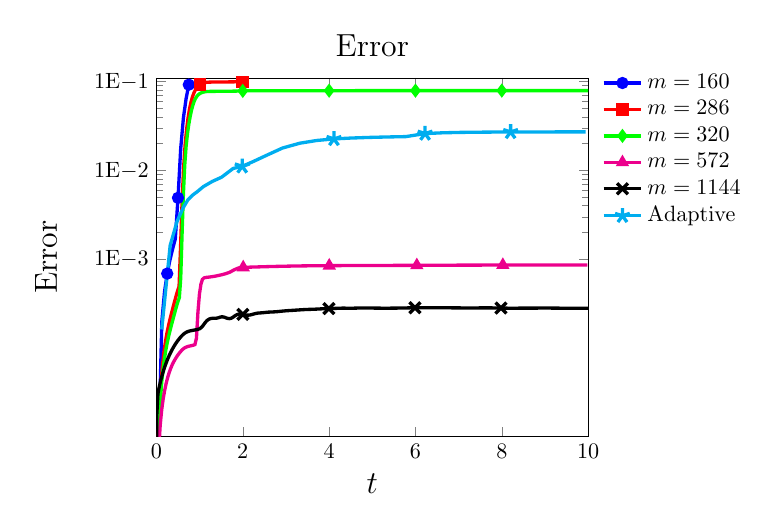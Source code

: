\begin{tikzpicture}[scale=0.8]

\begin{axis}[
  xmin = 0,
  xmax = 10,
  xtick = {0,2,4,6,8,10},
  xticklabels = {$0$,$2$,$4$,$6$,$8$,$10$},
  xlabel = $t$,
  ymode = log,
  ymin = 1E-5,
  ymax = 1.1E-1,
  ytick = {1E-3,1E-2,1E-1},
  yticklabels = {$1$E$-3$,$1$E$-2$,$1$E$-1$},
  ylabel = {Error},
  ylabel style = {yshift = 10pt},
  label style = {font=\Large},
%  legend entries = {$m=80$, $m=160$, $m=200$, $m=320$, $m=640$,
  legend entries = {$m=160$,$m=286$,$m=320$,$m=572$,$m=1144$,Adaptive},
  legend cell align=left,
%  legend style={at={(0.96,0.5)},anchor=east},
  legend style={at={(1.38,0.8)},anchor=east},
  legend style = {draw=none},
  title = {\Large{Error}}
  ]

\addlegendimage{mark=*,mark options=solid,blue,line width=1.5,solid}
\addlegendimage{mark=square*,mark options=solid,red,line width=1.5,solid}
\addlegendimage{mark=diamond*,mark options=solid,green,line width=1.5,solid}
\addlegendimage{mark=triangle*,mark options=solid,magenta,line width=1.5,solid}
\addlegendimage{mark=x,mark size=3.5,mark options=solid,black,line width=1.5,solid}
\addlegendimage{mark=star,mark size=3.5pt,mark options=solid,cyan,line width=1.5,solid}

% error for m = 160
\addplot [mark=none,blue,line width=1.5] table{
3.125e-03 4.33e-06
6.25e-03 5.784e-06
9.375e-03 6.278e-06
1.25e-02 6.453e-06
1.562e-02 6.522e-06
1.875e-02 6.557e-06
2.188e-02 6.58e-06
2.5e-02 6.601e-06
2.812e-02 6.62e-06
3.125e-02 6.64e-06
3.438e-02 6.661e-06
3.75e-02 6.66e-06
4.062e-02 7.037e-06
4.375e-02 7.673e-06
4.688e-02 8.311e-06
5.0e-02 8.952e-06
5.312e-02 9.594e-06
5.625e-02 1.024e-05
5.938e-02 1.088e-05
6.25e-02 1.153e-05
1.25e-01 1.976e-04
1.875e-01 4.276e-04
2.5e-01 6.87e-04
3.125e-01 9.739e-04
3.75e-01 1.3e-03
4.375e-01 1.693e-03
5.0e-01 4.903e-03
5.625e-01 1.761e-02
6.25e-01 3.896e-02
6.875e-01 6.433e-02
7.5e-01 9.232e-02
};

% error for m = 286
\addplot [mark=none,red,line width=1.5] table{
9.713e-04 4.143e-07
1.942e-03 5.231e-07
2.914e-03 6.411e-07
3.885e-03 9.025e-07
4.856e-03 1.166e-06
5.827e-03 1.43e-06
6.799e-03 1.694e-06
7.77e-03 1.957e-06
8.741e-03 2.22e-06
9.713e-03 2.481e-06
1.068e-02 2.742e-06
1.165e-02 3.002e-06
1.263e-02 3.26e-06
1.36e-02 3.518e-06
1.457e-02 3.774e-06
1.554e-02 4.029e-06
1.651e-02 4.283e-06
1.748e-02 4.536e-06
1.845e-02 4.787e-06
1.942e-02 5.037e-06
2.04e-02 5.285e-06
2.137e-02 5.532e-06
2.234e-02 5.778e-06
2.331e-02 6.021e-06
2.428e-02 6.264e-06
2.525e-02 6.505e-06
2.622e-02 6.744e-06
2.72e-02 6.981e-06
2.817e-02 7.217e-06
2.914e-02 7.451e-06
3.011e-02 7.684e-06
3.108e-02 7.915e-06
3.205e-02 8.143e-06
3.302e-02 8.37e-06
3.399e-02 8.596e-06
3.497e-02 8.819e-06
6.993e-02 1.722e-05
1.049e-01 3.952e-05
1.399e-01 6.404e-05
1.748e-01 9.046e-05
2.098e-01 1.185e-04
2.448e-01 1.477e-04
2.797e-01 1.781e-04
3.147e-01 2.105e-04
3.497e-01 2.46e-04
3.846e-01 2.858e-04
4.196e-01 3.312e-04
4.545e-01 3.828e-04
4.895e-01 4.389e-04
5.245e-01 4.93e-04
5.594e-01 1.389e-03
5.944e-01 4.43e-03
6.294e-01 1.078e-02
6.643e-01 1.935e-02
6.993e-01 2.911e-02
7.343e-01 3.958e-02
7.692e-01 5.006e-02
8.042e-01 5.98e-02
8.392e-01 6.838e-02
8.741e-01 7.565e-02
9.091e-01 8.159e-02
9.441e-01 8.63e-02
9.79e-01 8.995e-02
1.014e+00 9.275e-02
1.049e+00 9.485e-02
1.084e+00 9.636e-02
1.119e+00 9.74e-02
1.154e+00 9.806e-02
1.189e+00 9.845e-02
1.224e+00 9.866e-02
1.259e+00 9.877e-02
1.294e+00 9.884e-02
1.329e+00 9.888e-02
1.364e+00 9.891e-02
1.399e+00 9.895e-02
1.434e+00 9.898e-02
1.468e+00 9.902e-02
1.504e+00 9.905e-02
1.538e+00 9.909e-02
1.573e+00 9.913e-02
1.608e+00 9.917e-02
1.643e+00 9.922e-02
1.678e+00 9.926e-02
1.713e+00 9.931e-02
1.748e+00 9.935e-02
1.783e+00 9.94e-02
1.818e+00 9.945e-02
1.853e+00 9.951e-02
1.888e+00 9.958e-02
1.923e+00 9.966e-02
1.958e+00 9.976e-02
1.993e+00 9.988e-02
};

% error for m = 320
\addplot [mark=none,green,line width=1.5] table{
7.812e-04 2.602e-07
1.562e-03 3.545e-07
2.344e-03 3.978e-07
3.125e-03 5.201e-07
3.906e-03 6.425e-07
4.688e-03 7.655e-07
5.469e-03 8.891e-07
6.25e-03 1.014e-06
7.031e-03 1.139e-06
7.812e-03 1.264e-06
8.594e-03 1.391e-06
9.375e-03 1.517e-06
1.016e-02 1.645e-06
1.094e-02 1.772e-06
1.172e-02 1.901e-06
1.25e-02 2.029e-06
1.328e-02 2.158e-06
1.406e-02 2.288e-06
1.484e-02 2.418e-06
1.562e-02 2.548e-06
1.641e-02 2.679e-06
1.719e-02 2.809e-06
1.797e-02 2.941e-06
1.875e-02 3.072e-06
1.953e-02 3.204e-06
2.031e-02 3.336e-06
2.109e-02 3.468e-06
2.188e-02 3.601e-06
2.266e-02 3.733e-06
2.344e-02 3.866e-06
2.422e-02 4.0e-06
2.5e-02 4.133e-06
2.578e-02 4.267e-06
2.656e-02 4.401e-06
2.734e-02 4.535e-06
2.812e-02 4.67e-06
2.891e-02 4.804e-06
2.969e-02 4.939e-06
3.047e-02 5.074e-06
3.125e-02 5.209e-06
6.25e-02 1.232e-05
9.375e-02 2.666e-05
1.25e-01 4.223e-05
1.562e-01 5.887e-05
1.875e-01 7.652e-05
2.188e-01 9.496e-05
2.5e-01 1.14e-04
2.812e-01 1.338e-04
3.125e-01 1.548e-04
3.438e-01 1.775e-04
3.75e-01 2.027e-04
4.062e-01 2.309e-04
4.375e-01 2.629e-04
4.688e-01 2.981e-04
5.0e-01 3.346e-04
5.312e-01 3.682e-04
5.625e-01 6.052e-04
5.938e-01 1.901e-03
6.25e-01 5.437e-03
6.562e-01 1.151e-02
6.875e-01 1.861e-02
7.188e-01 2.582e-02
7.5e-01 3.308e-02
7.812e-01 4.034e-02
8.125e-01 4.752e-02
8.438e-01 5.425e-02
8.75e-01 6.009e-02
9.062e-01 6.48e-02
9.375e-01 6.838e-02
9.688e-01 7.105e-02
1.0e+00 7.302e-02
1.031e+00 7.449e-02
1.062e+00 7.556e-02
1.094e+00 7.634e-02
1.125e+00 7.687e-02
1.156e+00 7.722e-02
1.188e+00 7.743e-02
1.219e+00 7.755e-02
1.25e+00 7.761e-02
1.281e+00 7.765e-02
1.312e+00 7.767e-02
1.344e+00 7.769e-02
1.375e+00 7.772e-02
1.406e+00 7.774e-02
1.438e+00 7.776e-02
1.469e+00 7.779e-02
1.5e+00 7.781e-02
1.531e+00 7.784e-02
1.562e+00 7.787e-02
1.594e+00 7.79e-02
1.625e+00 7.793e-02
1.656e+00 7.796e-02
1.688e+00 7.799e-02
1.719e+00 7.803e-02
1.75e+00 7.806e-02
1.781e+00 7.81e-02
1.812e+00 7.814e-02
1.844e+00 7.82e-02
1.875e+00 7.826e-02
1.906e+00 7.834e-02
1.938e+00 7.843e-02
1.969e+00 7.851e-02
2.0e+00 7.859e-02
2.031e+00 7.867e-02
2.062e+00 7.873e-02
2.094e+00 7.878e-02
2.125e+00 7.881e-02
2.156e+00 7.883e-02
2.188e+00 7.885e-02
2.219e+00 7.886e-02
2.25e+00 7.887e-02
2.281e+00 7.888e-02
2.312e+00 7.888e-02
2.344e+00 7.889e-02
2.375e+00 7.89e-02
2.406e+00 7.89e-02
2.438e+00 7.891e-02
2.469e+00 7.892e-02
2.5e+00 7.892e-02
2.531e+00 7.893e-02
2.562e+00 7.893e-02
2.594e+00 7.894e-02
2.625e+00 7.894e-02
2.656e+00 7.895e-02
2.688e+00 7.896e-02
2.719e+00 7.896e-02
2.75e+00 7.897e-02
2.781e+00 7.897e-02
2.812e+00 7.898e-02
2.844e+00 7.898e-02
2.875e+00 7.899e-02
2.906e+00 7.899e-02
2.938e+00 7.899e-02
2.969e+00 7.9e-02
3.0e+00 7.9e-02
3.031e+00 7.901e-02
3.062e+00 7.901e-02
3.094e+00 7.901e-02
3.125e+00 7.902e-02
3.156e+00 7.902e-02
3.188e+00 7.902e-02
3.219e+00 7.903e-02
3.25e+00 7.903e-02
3.281e+00 7.903e-02
3.312e+00 7.904e-02
3.344e+00 7.904e-02
3.375e+00 7.904e-02
3.406e+00 7.904e-02
3.438e+00 7.905e-02
3.469e+00 7.905e-02
3.5e+00 7.905e-02
3.531e+00 7.905e-02
3.562e+00 7.906e-02
3.594e+00 7.906e-02
3.625e+00 7.906e-02
3.656e+00 7.906e-02
3.688e+00 7.906e-02
3.719e+00 7.907e-02
3.75e+00 7.907e-02
3.781e+00 7.907e-02
3.812e+00 7.907e-02
3.844e+00 7.907e-02
3.875e+00 7.907e-02
3.906e+00 7.907e-02
3.938e+00 7.908e-02
3.969e+00 7.908e-02
4.0e+00 7.908e-02
4.031e+00 7.908e-02
4.062e+00 7.908e-02
4.094e+00 7.908e-02
4.125e+00 7.909e-02
4.156e+00 7.909e-02
4.188e+00 7.909e-02
4.219e+00 7.909e-02
4.25e+00 7.909e-02
4.281e+00 7.909e-02
4.312e+00 7.909e-02
4.344e+00 7.91e-02
4.375e+00 7.91e-02
4.406e+00 7.91e-02
4.438e+00 7.91e-02
4.469e+00 7.91e-02
4.5e+00 7.91e-02
4.531e+00 7.91e-02
4.562e+00 7.91e-02
4.594e+00 7.91e-02
4.625e+00 7.911e-02
4.656e+00 7.911e-02
4.688e+00 7.911e-02
4.719e+00 7.911e-02
4.75e+00 7.911e-02
4.781e+00 7.911e-02
4.812e+00 7.911e-02
4.844e+00 7.912e-02
4.875e+00 7.912e-02
4.906e+00 7.912e-02
4.938e+00 7.912e-02
4.969e+00 7.912e-02
5.0e+00 7.912e-02
5.031e+00 7.912e-02
5.062e+00 7.912e-02
5.094e+00 7.912e-02
5.125e+00 7.912e-02
5.156e+00 7.912e-02
5.188e+00 7.913e-02
5.219e+00 7.913e-02
5.25e+00 7.913e-02
5.281e+00 7.913e-02
5.312e+00 7.913e-02
5.344e+00 7.913e-02
5.375e+00 7.913e-02
5.406e+00 7.913e-02
5.438e+00 7.913e-02
5.469e+00 7.913e-02
5.5e+00 7.913e-02
5.531e+00 7.913e-02
5.562e+00 7.913e-02
5.594e+00 7.913e-02
5.625e+00 7.914e-02
5.656e+00 7.914e-02
5.688e+00 7.914e-02
5.719e+00 7.914e-02
5.75e+00 7.914e-02
5.781e+00 7.914e-02
5.812e+00 7.914e-02
5.844e+00 7.914e-02
5.875e+00 7.914e-02
5.906e+00 7.914e-02
5.938e+00 7.915e-02
5.969e+00 7.915e-02
6.0e+00 7.915e-02
6.031e+00 7.915e-02
6.062e+00 7.915e-02
6.094e+00 7.915e-02
6.125e+00 7.915e-02
6.156e+00 7.915e-02
6.188e+00 7.915e-02
6.219e+00 7.915e-02
6.25e+00 7.915e-02
6.281e+00 7.916e-02
6.312e+00 7.916e-02
6.344e+00 7.916e-02
6.375e+00 7.916e-02
6.406e+00 7.916e-02
6.438e+00 7.916e-02
6.469e+00 7.916e-02
6.5e+00 7.916e-02
6.531e+00 7.917e-02
6.562e+00 7.917e-02
6.594e+00 7.917e-02
6.625e+00 7.917e-02
6.656e+00 7.917e-02
6.688e+00 7.917e-02
6.719e+00 7.917e-02
6.75e+00 7.917e-02
6.781e+00 7.917e-02
6.812e+00 7.918e-02
6.844e+00 7.918e-02
6.875e+00 7.918e-02
6.906e+00 7.918e-02
6.938e+00 7.918e-02
6.969e+00 7.918e-02
7.0e+00 7.918e-02
7.031e+00 7.918e-02
7.062e+00 7.918e-02
7.094e+00 7.919e-02
7.125e+00 7.919e-02
7.156e+00 7.919e-02
7.188e+00 7.919e-02
7.219e+00 7.919e-02
7.25e+00 7.919e-02
7.281e+00 7.919e-02
7.312e+00 7.919e-02
7.344e+00 7.92e-02
7.375e+00 7.92e-02
7.406e+00 7.92e-02
7.438e+00 7.92e-02
7.469e+00 7.92e-02
7.5e+00 7.92e-02
7.531e+00 7.92e-02
7.562e+00 7.92e-02
7.594e+00 7.92e-02
7.625e+00 7.92e-02
7.656e+00 7.92e-02
7.688e+00 7.92e-02
7.719e+00 7.921e-02
7.75e+00 7.921e-02
7.781e+00 7.921e-02
7.812e+00 7.921e-02
7.844e+00 7.921e-02
7.875e+00 7.921e-02
7.906e+00 7.921e-02
7.938e+00 7.921e-02
7.969e+00 7.921e-02
8.0e+00 7.921e-02
8.031e+00 7.921e-02
8.062e+00 7.921e-02
8.094e+00 7.921e-02
8.125e+00 7.921e-02
8.156e+00 7.921e-02
8.188e+00 7.921e-02
8.219e+00 7.922e-02
8.25e+00 7.922e-02
8.281e+00 7.922e-02
8.312e+00 7.922e-02
8.344e+00 7.922e-02
8.375e+00 7.922e-02
8.406e+00 7.922e-02
8.438e+00 7.922e-02
8.469e+00 7.922e-02
8.5e+00 7.922e-02
8.531e+00 7.922e-02
8.562e+00 7.922e-02
8.594e+00 7.922e-02
8.625e+00 7.922e-02
8.656e+00 7.922e-02
8.688e+00 7.922e-02
8.719e+00 7.922e-02
8.75e+00 7.922e-02
8.781e+00 7.922e-02
8.812e+00 7.922e-02
8.844e+00 7.922e-02
8.875e+00 7.923e-02
8.906e+00 7.923e-02
8.938e+00 7.923e-02
8.969e+00 7.923e-02
9.0e+00 7.923e-02
9.031e+00 7.923e-02
9.062e+00 7.923e-02
9.094e+00 7.923e-02
9.125e+00 7.923e-02
9.156e+00 7.923e-02
9.188e+00 7.923e-02
9.219e+00 7.923e-02
9.25e+00 7.923e-02
9.281e+00 7.923e-02
9.312e+00 7.923e-02
9.344e+00 7.923e-02
9.375e+00 7.923e-02
9.406e+00 7.923e-02
9.438e+00 7.923e-02
9.469e+00 7.923e-02
9.5e+00 7.923e-02
9.531e+00 7.923e-02
9.562e+00 7.923e-02
9.594e+00 7.923e-02
9.625e+00 7.923e-02
9.656e+00 7.924e-02
9.688e+00 7.924e-02
9.719e+00 7.924e-02
9.75e+00 7.924e-02
9.781e+00 7.924e-02
9.812e+00 7.924e-02
9.844e+00 7.924e-02
9.875e+00 7.924e-02
9.906e+00 7.924e-02
9.938e+00 7.924e-02
9.969e+00 7.924e-02
1.0e+01 7.924e-02
};

% error for m = 572
\addplot [mark=none,magenta,line width=1.5] table{
4.856e-04 1.554e-07
9.713e-04 2.259e-07
1.457e-03 2.853e-07
1.942e-03 3.418e-07
2.428e-03 3.964e-07
2.914e-03 4.492e-07
3.399e-03 5.0e-07
3.885e-03 5.49e-07
4.371e-03 5.96e-07
4.856e-03 6.411e-07
5.342e-03 6.842e-07
5.827e-03 7.253e-07
6.313e-03 7.643e-07
6.799e-03 8.013e-07
7.284e-03 8.363e-07
7.77e-03 8.691e-07
8.256e-03 8.997e-07
8.741e-03 9.283e-07
9.227e-03 9.546e-07
9.713e-03 9.787e-07
1.02e-02 1.001e-06
1.068e-02 1.02e-06
1.117e-02 1.053e-06
1.165e-02 1.131e-06
1.214e-02 1.21e-06
1.263e-02 1.292e-06
1.311e-02 1.377e-06
1.36e-02 1.464e-06
1.408e-02 1.553e-06
1.457e-02 1.645e-06
1.505e-02 1.739e-06
1.554e-02 1.836e-06
1.603e-02 1.935e-06
1.651e-02 2.036e-06
1.7e-02 2.14e-06
1.748e-02 2.247e-06
5.245e-02 6.857e-06
8.741e-02 1.343e-05
1.224e-01 2.01e-05
1.573e-01 2.68e-05
1.923e-01 3.349e-05
2.273e-01 4.014e-05
2.622e-01 4.668e-05
2.972e-01 5.298e-05
3.322e-01 5.902e-05
3.671e-01 6.476e-05
4.021e-01 6.997e-05
4.371e-01 7.497e-05
4.72e-01 7.979e-05
5.07e-01 8.439e-05
5.42e-01 8.873e-05
5.769e-01 9.278e-05
6.119e-01 9.648e-05
6.468e-01 9.953e-05
6.818e-01 1.016e-04
7.168e-01 1.032e-04
7.518e-01 1.044e-04
7.867e-01 1.053e-04
8.217e-01 1.062e-04
8.566e-01 1.073e-04
8.916e-01 1.089e-04
9.266e-01 1.281e-04
9.615e-01 2.521e-04
9.965e-01 4.041e-04
1.032e+00 5.264e-04
1.066e+00 5.909e-04
1.101e+00 6.14e-04
1.136e+00 6.208e-04
1.171e+00 6.238e-04
1.206e+00 6.264e-04
1.241e+00 6.294e-04
1.276e+00 6.328e-04
1.311e+00 6.366e-04
1.346e+00 6.408e-04
1.381e+00 6.455e-04
1.416e+00 6.506e-04
1.451e+00 6.562e-04
1.486e+00 6.621e-04
1.521e+00 6.684e-04
1.556e+00 6.752e-04
1.591e+00 6.826e-04
1.626e+00 6.908e-04
1.661e+00 7.002e-04
1.696e+00 7.116e-04
1.731e+00 7.258e-04
1.766e+00 7.42e-04
1.801e+00 7.572e-04
1.836e+00 7.709e-04
1.871e+00 7.85e-04
1.906e+00 7.955e-04
1.941e+00 8.014e-04
1.976e+00 8.046e-04
2.01e+00 8.065e-04
2.046e+00 8.08e-04
2.08e+00 8.092e-04
2.115e+00 8.103e-04
2.15e+00 8.114e-04
2.185e+00 8.124e-04
2.22e+00 8.133e-04
2.255e+00 8.143e-04
2.29e+00 8.153e-04
2.325e+00 8.162e-04
2.36e+00 8.172e-04
2.395e+00 8.182e-04
2.43e+00 8.191e-04
2.465e+00 8.2e-04
2.5e+00 8.21e-04
2.535e+00 8.219e-04
2.57e+00 8.228e-04
2.605e+00 8.237e-04
2.64e+00 8.246e-04
2.675e+00 8.255e-04
2.71e+00 8.263e-04
2.745e+00 8.271e-04
2.78e+00 8.279e-04
2.815e+00 8.287e-04
2.85e+00 8.295e-04
2.885e+00 8.302e-04
2.92e+00 8.309e-04
2.954e+00 8.316e-04
2.99e+00 8.323e-04
3.025e+00 8.329e-04
3.059e+00 8.336e-04
3.094e+00 8.342e-04
3.129e+00 8.348e-04
3.164e+00 8.354e-04
3.199e+00 8.36e-04
3.234e+00 8.365e-04
3.269e+00 8.371e-04
3.304e+00 8.376e-04
3.339e+00 8.38e-04
3.374e+00 8.385e-04
3.409e+00 8.389e-04
3.444e+00 8.394e-04
3.479e+00 8.398e-04
3.514e+00 8.402e-04
3.549e+00 8.405e-04
3.584e+00 8.409e-04
3.619e+00 8.412e-04
3.654e+00 8.416e-04
3.689e+00 8.419e-04
3.724e+00 8.422e-04
3.759e+00 8.425e-04
3.794e+00 8.427e-04
3.829e+00 8.429e-04
3.864e+00 8.431e-04
3.899e+00 8.434e-04
3.934e+00 8.436e-04
3.969e+00 8.438e-04
4.003e+00 8.44e-04
4.038e+00 8.442e-04
4.073e+00 8.444e-04
4.108e+00 8.446e-04
4.143e+00 8.447e-04
4.178e+00 8.449e-04
4.213e+00 8.451e-04
4.248e+00 8.453e-04
4.283e+00 8.454e-04
4.318e+00 8.456e-04
4.353e+00 8.458e-04
4.388e+00 8.459e-04
4.423e+00 8.461e-04
4.458e+00 8.463e-04
4.493e+00 8.464e-04
4.528e+00 8.466e-04
4.563e+00 8.467e-04
4.598e+00 8.469e-04
4.633e+00 8.47e-04
4.668e+00 8.471e-04
4.703e+00 8.473e-04
4.738e+00 8.474e-04
4.773e+00 8.475e-04
4.808e+00 8.476e-04
4.843e+00 8.478e-04
4.878e+00 8.479e-04
4.913e+00 8.48e-04
4.948e+00 8.482e-04
4.982e+00 8.483e-04
5.018e+00 8.484e-04
5.052e+00 8.485e-04
5.087e+00 8.486e-04
5.122e+00 8.487e-04
5.157e+00 8.488e-04
5.192e+00 8.489e-04
5.227e+00 8.49e-04
5.262e+00 8.49e-04
5.297e+00 8.491e-04
5.332e+00 8.491e-04
5.367e+00 8.492e-04
5.402e+00 8.492e-04
5.437e+00 8.492e-04
5.472e+00 8.493e-04
5.507e+00 8.494e-04
5.542e+00 8.495e-04
5.577e+00 8.495e-04
5.612e+00 8.496e-04
5.647e+00 8.497e-04
5.682e+00 8.498e-04
5.717e+00 8.5e-04
5.752e+00 8.501e-04
5.787e+00 8.502e-04
5.822e+00 8.503e-04
5.857e+00 8.505e-04
5.892e+00 8.506e-04
5.927e+00 8.507e-04
5.962e+00 8.508e-04
5.997e+00 8.51e-04
6.032e+00 8.511e-04
6.066e+00 8.512e-04
6.101e+00 8.514e-04
6.136e+00 8.515e-04
6.171e+00 8.516e-04
6.206e+00 8.518e-04
6.241e+00 8.519e-04
6.276e+00 8.52e-04
6.311e+00 8.521e-04
6.346e+00 8.522e-04
6.381e+00 8.524e-04
6.416e+00 8.525e-04
6.451e+00 8.526e-04
6.486e+00 8.528e-04
6.521e+00 8.529e-04
6.556e+00 8.531e-04
6.591e+00 8.532e-04
6.626e+00 8.534e-04
6.661e+00 8.536e-04
6.696e+00 8.537e-04
6.731e+00 8.539e-04
6.766e+00 8.541e-04
6.801e+00 8.542e-04
6.836e+00 8.544e-04
6.871e+00 8.545e-04
6.906e+00 8.547e-04
6.941e+00 8.548e-04
6.976e+00 8.549e-04
7.011e+00 8.55e-04
7.045e+00 8.551e-04
7.08e+00 8.552e-04
7.115e+00 8.553e-04
7.15e+00 8.554e-04
7.185e+00 8.555e-04
7.22e+00 8.556e-04
7.255e+00 8.557e-04
7.29e+00 8.559e-04
7.325e+00 8.559e-04
7.36e+00 8.56e-04
7.395e+00 8.561e-04
7.43e+00 8.561e-04
7.465e+00 8.562e-04
7.5e+00 8.563e-04
7.535e+00 8.564e-04
7.57e+00 8.565e-04
7.605e+00 8.565e-04
7.64e+00 8.566e-04
7.675e+00 8.567e-04
7.71e+00 8.568e-04
7.745e+00 8.569e-04
7.78e+00 8.57e-04
7.815e+00 8.57e-04
7.85e+00 8.571e-04
7.885e+00 8.572e-04
7.92e+00 8.573e-04
7.955e+00 8.575e-04
7.989e+00 8.576e-04
8.024e+00 8.577e-04
8.059e+00 8.578e-04
8.094e+00 8.579e-04
8.129e+00 8.58e-04
8.164e+00 8.58e-04
8.199e+00 8.581e-04
8.234e+00 8.581e-04
8.269e+00 8.582e-04
8.304e+00 8.582e-04
8.339e+00 8.582e-04
8.374e+00 8.582e-04
8.409e+00 8.583e-04
8.444e+00 8.583e-04
8.479e+00 8.583e-04
8.514e+00 8.583e-04
8.549e+00 8.583e-04
8.584e+00 8.584e-04
8.619e+00 8.584e-04
8.654e+00 8.584e-04
8.689e+00 8.584e-04
8.724e+00 8.584e-04
8.759e+00 8.585e-04
8.794e+00 8.585e-04
8.829e+00 8.585e-04
8.864e+00 8.585e-04
8.899e+00 8.585e-04
8.934e+00 8.585e-04
8.969e+00 8.585e-04
9.004e+00 8.585e-04
9.039e+00 8.585e-04
9.073e+00 8.585e-04
9.108e+00 8.586e-04
9.143e+00 8.587e-04
9.178e+00 8.587e-04
9.213e+00 8.588e-04
9.248e+00 8.588e-04
9.283e+00 8.589e-04
9.318e+00 8.589e-04
9.353e+00 8.59e-04
9.388e+00 8.591e-04
9.423e+00 8.591e-04
9.458e+00 8.592e-04
9.493e+00 8.593e-04
9.528e+00 8.594e-04
9.563e+00 8.595e-04
9.598e+00 8.596e-04
9.633e+00 8.596e-04
9.668e+00 8.597e-04
9.703e+00 8.598e-04
9.738e+00 8.599e-04
9.773e+00 8.599e-04
9.808e+00 8.6e-04
9.843e+00 8.601e-04
9.878e+00 8.601e-04
9.913e+00 8.602e-04
9.948e+00 8.603e-04
9.982e+00 8.604e-04
};

% error for m = 1144
\addplot [mark=none,black,line width=1.5] table{
1.821e-04 3.169e-07
3.642e-04 7.062e-07
5.463e-04 1.097e-06
7.284e-04 1.488e-06
9.105e-04 1.877e-06
1.093e-03 2.266e-06
1.275e-03 2.653e-06
1.457e-03 3.04e-06
1.639e-03 3.426e-06
1.821e-03 3.811e-06
2.003e-03 4.195e-06
2.185e-03 4.578e-06
2.367e-03 4.96e-06
2.55e-03 5.341e-06
2.732e-03 5.722e-06
2.914e-03 6.101e-06
3.096e-03 6.48e-06
3.278e-03 6.857e-06
3.46e-03 7.234e-06
3.642e-03 7.61e-06
3.824e-03 7.984e-06
4.006e-03 8.358e-06
4.189e-03 8.731e-06
4.371e-03 9.103e-06
4.553e-03 9.474e-06
4.735e-03 9.844e-06
4.917e-03 1.021e-05
5.099e-03 1.058e-05
5.281e-03 1.095e-05
5.463e-03 1.131e-05
5.645e-03 1.168e-05
5.827e-03 1.204e-05
6.01e-03 1.241e-05
6.192e-03 1.277e-05
6.374e-03 1.313e-05
6.556e-03 1.349e-05
6.738e-03 1.385e-05
6.92e-03 1.421e-05
7.102e-03 1.456e-05
7.284e-03 1.492e-05
7.466e-03 1.528e-05
7.649e-03 1.563e-05
7.831e-03 1.598e-05
8.013e-03 1.633e-05
8.195e-03 1.669e-05
8.377e-03 1.704e-05
8.559e-03 1.738e-05
8.741e-03 1.773e-05
3.497e-02 3.038e-05
6.119e-02 3.558e-05
8.741e-02 4.05e-05
1.136e-01 4.541e-05
1.399e-01 5.047e-05
1.661e-01 5.57e-05
1.923e-01 6.098e-05
2.185e-01 6.629e-05
2.448e-01 7.163e-05
2.71e-01 7.696e-05
2.972e-01 8.225e-05
3.234e-01 8.75e-05
3.497e-01 9.273e-05
3.759e-01 9.793e-05
4.021e-01 1.031e-04
4.283e-01 1.081e-04
4.545e-01 1.131e-04
4.808e-01 1.181e-04
5.07e-01 1.229e-04
5.332e-01 1.275e-04
5.594e-01 1.321e-04
5.857e-01 1.364e-04
6.119e-01 1.405e-04
6.381e-01 1.441e-04
6.643e-01 1.471e-04
6.906e-01 1.497e-04
7.168e-01 1.518e-04
7.43e-01 1.536e-04
7.692e-01 1.549e-04
7.955e-01 1.56e-04
8.217e-01 1.569e-04
8.479e-01 1.577e-04
8.741e-01 1.585e-04
9.004e-01 1.596e-04
9.266e-01 1.605e-04
9.528e-01 1.617e-04
9.79e-01 1.627e-04
1.005e+00 1.647e-04
1.032e+00 1.683e-04
1.058e+00 1.733e-04
1.084e+00 1.796e-04
1.11e+00 1.87e-04
1.136e+00 1.946e-04
1.163e+00 2.012e-04
1.189e+00 2.062e-04
1.215e+00 2.101e-04
1.241e+00 2.128e-04
1.268e+00 2.144e-04
1.294e+00 2.152e-04
1.32e+00 2.154e-04
1.346e+00 2.154e-04
1.372e+00 2.155e-04
1.399e+00 2.163e-04
1.425e+00 2.178e-04
1.451e+00 2.199e-04
1.477e+00 2.22e-04
1.504e+00 2.233e-04
1.53e+00 2.236e-04
1.556e+00 2.226e-04
1.582e+00 2.206e-04
1.608e+00 2.182e-04
1.635e+00 2.159e-04
1.661e+00 2.142e-04
1.687e+00 2.135e-04
1.713e+00 2.143e-04
1.74e+00 2.166e-04
1.766e+00 2.202e-04
1.792e+00 2.247e-04
1.818e+00 2.295e-04
1.844e+00 2.339e-04
1.871e+00 2.373e-04
1.897e+00 2.394e-04
1.923e+00 2.404e-04
1.949e+00 2.404e-04
1.976e+00 2.397e-04
2.002e+00 2.384e-04
2.028e+00 2.369e-04
2.054e+00 2.354e-04
2.08e+00 2.343e-04
2.107e+00 2.336e-04
2.133e+00 2.337e-04
2.159e+00 2.344e-04
2.185e+00 2.357e-04
2.212e+00 2.374e-04
2.238e+00 2.394e-04
2.264e+00 2.415e-04
2.29e+00 2.434e-04
2.316e+00 2.45e-04
2.343e+00 2.461e-04
2.369e+00 2.469e-04
2.395e+00 2.474e-04
2.421e+00 2.479e-04
2.448e+00 2.484e-04
2.474e+00 2.491e-04
2.5e+00 2.499e-04
2.526e+00 2.508e-04
2.552e+00 2.516e-04
2.579e+00 2.523e-04
2.605e+00 2.528e-04
2.631e+00 2.531e-04
2.657e+00 2.534e-04
2.684e+00 2.538e-04
2.71e+00 2.542e-04
2.736e+00 2.546e-04
2.762e+00 2.551e-04
2.788e+00 2.557e-04
2.815e+00 2.564e-04
2.841e+00 2.572e-04
2.867e+00 2.58e-04
2.893e+00 2.588e-04
2.92e+00 2.596e-04
2.946e+00 2.603e-04
2.972e+00 2.609e-04
2.998e+00 2.616e-04
3.025e+00 2.622e-04
3.051e+00 2.627e-04
3.077e+00 2.632e-04
3.103e+00 2.637e-04
3.129e+00 2.642e-04
3.156e+00 2.647e-04
3.182e+00 2.652e-04
3.208e+00 2.657e-04
3.234e+00 2.662e-04
3.26e+00 2.667e-04
3.287e+00 2.673e-04
3.313e+00 2.678e-04
3.339e+00 2.683e-04
3.365e+00 2.689e-04
3.392e+00 2.693e-04
3.418e+00 2.698e-04
3.444e+00 2.702e-04
3.47e+00 2.705e-04
3.497e+00 2.709e-04
3.523e+00 2.712e-04
3.549e+00 2.715e-04
3.575e+00 2.717e-04
3.601e+00 2.72e-04
3.628e+00 2.723e-04
3.654e+00 2.726e-04
3.68e+00 2.729e-04
3.706e+00 2.733e-04
3.732e+00 2.737e-04
3.759e+00 2.741e-04
3.785e+00 2.746e-04
3.811e+00 2.75e-04
3.837e+00 2.754e-04
3.864e+00 2.759e-04
3.89e+00 2.763e-04
3.916e+00 2.765e-04
3.942e+00 2.767e-04
3.969e+00 2.769e-04
3.995e+00 2.771e-04
4.021e+00 2.773e-04
4.047e+00 2.776e-04
4.073e+00 2.778e-04
4.1e+00 2.78e-04
4.126e+00 2.783e-04
4.152e+00 2.786e-04
4.178e+00 2.789e-04
4.205e+00 2.792e-04
4.231e+00 2.795e-04
4.257e+00 2.798e-04
4.283e+00 2.801e-04
4.309e+00 2.802e-04
4.336e+00 2.802e-04
4.362e+00 2.802e-04
4.388e+00 2.801e-04
4.414e+00 2.801e-04
4.441e+00 2.8e-04
4.467e+00 2.799e-04
4.493e+00 2.798e-04
4.519e+00 2.798e-04
4.545e+00 2.799e-04
4.572e+00 2.801e-04
4.598e+00 2.803e-04
4.624e+00 2.805e-04
4.65e+00 2.807e-04
4.677e+00 2.808e-04
4.703e+00 2.81e-04
4.729e+00 2.812e-04
4.755e+00 2.813e-04
4.782e+00 2.814e-04
4.808e+00 2.815e-04
4.834e+00 2.816e-04
4.86e+00 2.815e-04
4.886e+00 2.814e-04
4.913e+00 2.812e-04
4.939e+00 2.811e-04
4.965e+00 2.81e-04
4.991e+00 2.809e-04
5.018e+00 2.808e-04
5.044e+00 2.806e-04
5.07e+00 2.805e-04
5.096e+00 2.804e-04
5.122e+00 2.803e-04
5.149e+00 2.803e-04
5.175e+00 2.802e-04
5.201e+00 2.801e-04
5.227e+00 2.8e-04
5.253e+00 2.799e-04
5.28e+00 2.798e-04
5.306e+00 2.799e-04
5.332e+00 2.798e-04
5.358e+00 2.799e-04
5.385e+00 2.8e-04
5.411e+00 2.801e-04
5.437e+00 2.802e-04
5.463e+00 2.803e-04
5.489e+00 2.803e-04
5.516e+00 2.804e-04
5.542e+00 2.805e-04
5.568e+00 2.806e-04
5.594e+00 2.807e-04
5.621e+00 2.808e-04
5.647e+00 2.808e-04
5.673e+00 2.809e-04
5.699e+00 2.81e-04
5.726e+00 2.812e-04
5.752e+00 2.814e-04
5.778e+00 2.817e-04
5.804e+00 2.819e-04
5.83e+00 2.821e-04
5.857e+00 2.824e-04
5.883e+00 2.825e-04
5.909e+00 2.827e-04
5.935e+00 2.829e-04
5.962e+00 2.83e-04
5.988e+00 2.831e-04
6.014e+00 2.832e-04
6.04e+00 2.83e-04
6.066e+00 2.831e-04
6.093e+00 2.832e-04
6.119e+00 2.833e-04
6.145e+00 2.834e-04
6.171e+00 2.836e-04
6.198e+00 2.837e-04
6.224e+00 2.837e-04
6.25e+00 2.837e-04
6.276e+00 2.837e-04
6.302e+00 2.836e-04
6.329e+00 2.836e-04
6.355e+00 2.836e-04
6.381e+00 2.835e-04
6.407e+00 2.834e-04
6.434e+00 2.834e-04
6.46e+00 2.833e-04
6.486e+00 2.833e-04
6.512e+00 2.832e-04
6.538e+00 2.832e-04
6.565e+00 2.831e-04
6.591e+00 2.831e-04
6.617e+00 2.83e-04
6.643e+00 2.83e-04
6.67e+00 2.829e-04
6.696e+00 2.828e-04
6.722e+00 2.828e-04
6.748e+00 2.827e-04
6.774e+00 2.826e-04
6.801e+00 2.826e-04
6.827e+00 2.825e-04
6.853e+00 2.824e-04
6.879e+00 2.824e-04
6.906e+00 2.823e-04
6.932e+00 2.822e-04
6.958e+00 2.821e-04
6.984e+00 2.821e-04
7.011e+00 2.82e-04
7.037e+00 2.82e-04
7.063e+00 2.819e-04
7.089e+00 2.819e-04
7.115e+00 2.819e-04
7.142e+00 2.818e-04
7.168e+00 2.818e-04
7.194e+00 2.818e-04
7.22e+00 2.818e-04
7.247e+00 2.818e-04
7.273e+00 2.819e-04
7.299e+00 2.819e-04
7.325e+00 2.819e-04
7.351e+00 2.819e-04
7.378e+00 2.819e-04
7.404e+00 2.819e-04
7.43e+00 2.819e-04
7.456e+00 2.819e-04
7.482e+00 2.82e-04
7.509e+00 2.82e-04
7.535e+00 2.821e-04
7.561e+00 2.821e-04
7.587e+00 2.821e-04
7.614e+00 2.821e-04
7.64e+00 2.821e-04
7.666e+00 2.821e-04
7.692e+00 2.82e-04
7.718e+00 2.82e-04
7.745e+00 2.82e-04
7.771e+00 2.82e-04
7.797e+00 2.819e-04
7.823e+00 2.819e-04
7.85e+00 2.819e-04
7.876e+00 2.818e-04
7.902e+00 2.816e-04
7.928e+00 2.814e-04
7.955e+00 2.812e-04
7.981e+00 2.81e-04
8.007e+00 2.808e-04
8.033e+00 2.807e-04
8.059e+00 2.805e-04
8.086e+00 2.803e-04
8.112e+00 2.802e-04
8.138e+00 2.801e-04
8.164e+00 2.801e-04
8.191e+00 2.801e-04
8.217e+00 2.801e-04
8.243e+00 2.801e-04
8.269e+00 2.801e-04
8.296e+00 2.801e-04
8.322e+00 2.801e-04
8.348e+00 2.801e-04
8.374e+00 2.801e-04
8.4e+00 2.802e-04
8.427e+00 2.802e-04
8.453e+00 2.803e-04
8.479e+00 2.803e-04
8.505e+00 2.804e-04
8.531e+00 2.804e-04
8.558e+00 2.804e-04
8.584e+00 2.805e-04
8.61e+00 2.805e-04
8.636e+00 2.805e-04
8.663e+00 2.805e-04
8.689e+00 2.805e-04
8.715e+00 2.805e-04
8.741e+00 2.805e-04
8.768e+00 2.806e-04
8.794e+00 2.806e-04
8.82e+00 2.806e-04
8.846e+00 2.807e-04
8.872e+00 2.807e-04
8.899e+00 2.807e-04
8.925e+00 2.808e-04
8.951e+00 2.808e-04
8.977e+00 2.809e-04
9.004e+00 2.81e-04
9.03e+00 2.81e-04
9.056e+00 2.809e-04
9.082e+00 2.808e-04
9.108e+00 2.808e-04
9.135e+00 2.807e-04
9.161e+00 2.805e-04
9.187e+00 2.805e-04
9.213e+00 2.804e-04
9.239e+00 2.804e-04
9.266e+00 2.803e-04
9.292e+00 2.803e-04
9.318e+00 2.802e-04
9.344e+00 2.801e-04
9.371e+00 2.801e-04
9.397e+00 2.8e-04
9.423e+00 2.8e-04
9.449e+00 2.799e-04
9.476e+00 2.797e-04
9.502e+00 2.796e-04
9.528e+00 2.795e-04
9.554e+00 2.794e-04
9.58e+00 2.794e-04
9.607e+00 2.794e-04
9.633e+00 2.793e-04
9.659e+00 2.793e-04
9.685e+00 2.793e-04
9.711e+00 2.792e-04
9.738e+00 2.792e-04
9.764e+00 2.793e-04
9.79e+00 2.795e-04
9.816e+00 2.796e-04
9.843e+00 2.796e-04
9.869e+00 2.796e-04
9.895e+00 2.796e-04
9.921e+00 2.795e-04
9.948e+00 2.795e-04
9.974e+00 2.795e-04
1.0e+01 2.795e-04
};

% adaptive time step size
\addplot [mark=none,cyan,line width=1.5] table{
1.23e-01 1.612e-04
3.18e-01 1.424e-03
4.769e-01 2.648e-03
6.121e-01 3.733e-03
7.258e-01 4.632e-03
8.335e-01 5.24e-03
9.439e-01 5.744e-03
1.089e+00 6.569e-03
1.293e+00 7.5e-03
1.511e+00 8.382e-03
1.776e+00 1.05e-02
1.987e+00 1.11e-02
2.243e+00 1.258e-02
2.543e+00 1.472e-02
2.922e+00 1.787e-02
3.321e+00 2.023e-02
3.718e+00 2.173e-02
4.112e+00 2.261e-02
4.499e+00 2.312e-02
4.899e+00 2.349e-02
5.318e+00 2.377e-02
5.778e+00 2.401e-02
6.223e+00 2.598e-02
6.634e+00 2.651e-02
7.034e+00 2.678e-02
7.427e+00 2.692e-02
7.815e+00 2.701e-02
8.204e+00 2.708e-02
8.527e+00 2.709e-02
8.806e+00 2.71e-02
9.177e+00 2.712e-02
9.556e+00 2.714e-02
9.942e+00 2.717e-02
};

% marked error for m = 160
\addplot [mark=*,blue,line width=1.5,only marks] table{
2.5e-01 6.87e-04
5.0e-01 4.903e-03
7.5e-01 9.232e-02
};

% marked error for m = 286
\addplot [mark=square*,red,line width=1.5,only marks] table{
1.014e+00 9.275e-02
1.993e+00 9.988e-02
};

% marked error for m = 320
\addplot [mark=diamond*,green,line width=1.5,only marks] table{
2.0e+00 7.859e-02
4.0e+00 7.908e-02
6.0e+00 7.915e-02
8.0e+00 7.921e-02
};

% marked error for m = 572
\addplot [mark=triangle*,magenta,only marks,line width=1.5] table{
2.01e+00 8.065e-04
4.003e+00 8.44e-04
6.032e+00 8.511e-04
8.024e+00 8.577e-04
};

% marked error for m = 1144
\addplot [mark=x,mark size=3.5pt,black,only marks,line width=1.5] table{
2.002e+00 2.384e-04
3.995e+00 2.771e-04
5.988e+00 2.831e-04
7.981e+00 2.81e-04
};

% marked adaptive time step size
\addplot [mark=star,mark size=3.5pt,cyan,line width=1.5,only marks] table{
1.987e+00 1.11e-02
4.112e+00 2.261e-02
6.223e+00 2.598e-02
8.204e+00 2.708e-02
};
\end{axis}

\end{tikzpicture}


